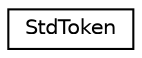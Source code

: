 digraph "Graphical Class Hierarchy"
{
  edge [fontname="Helvetica",fontsize="10",labelfontname="Helvetica",labelfontsize="10"];
  node [fontname="Helvetica",fontsize="10",shape=record];
  rankdir="LR";
  Node0 [label="StdToken",height=0.2,width=0.4,color="black", fillcolor="white", style="filled",URL="$structkaldi_1_1decoder_1_1StdToken.html"];
}
